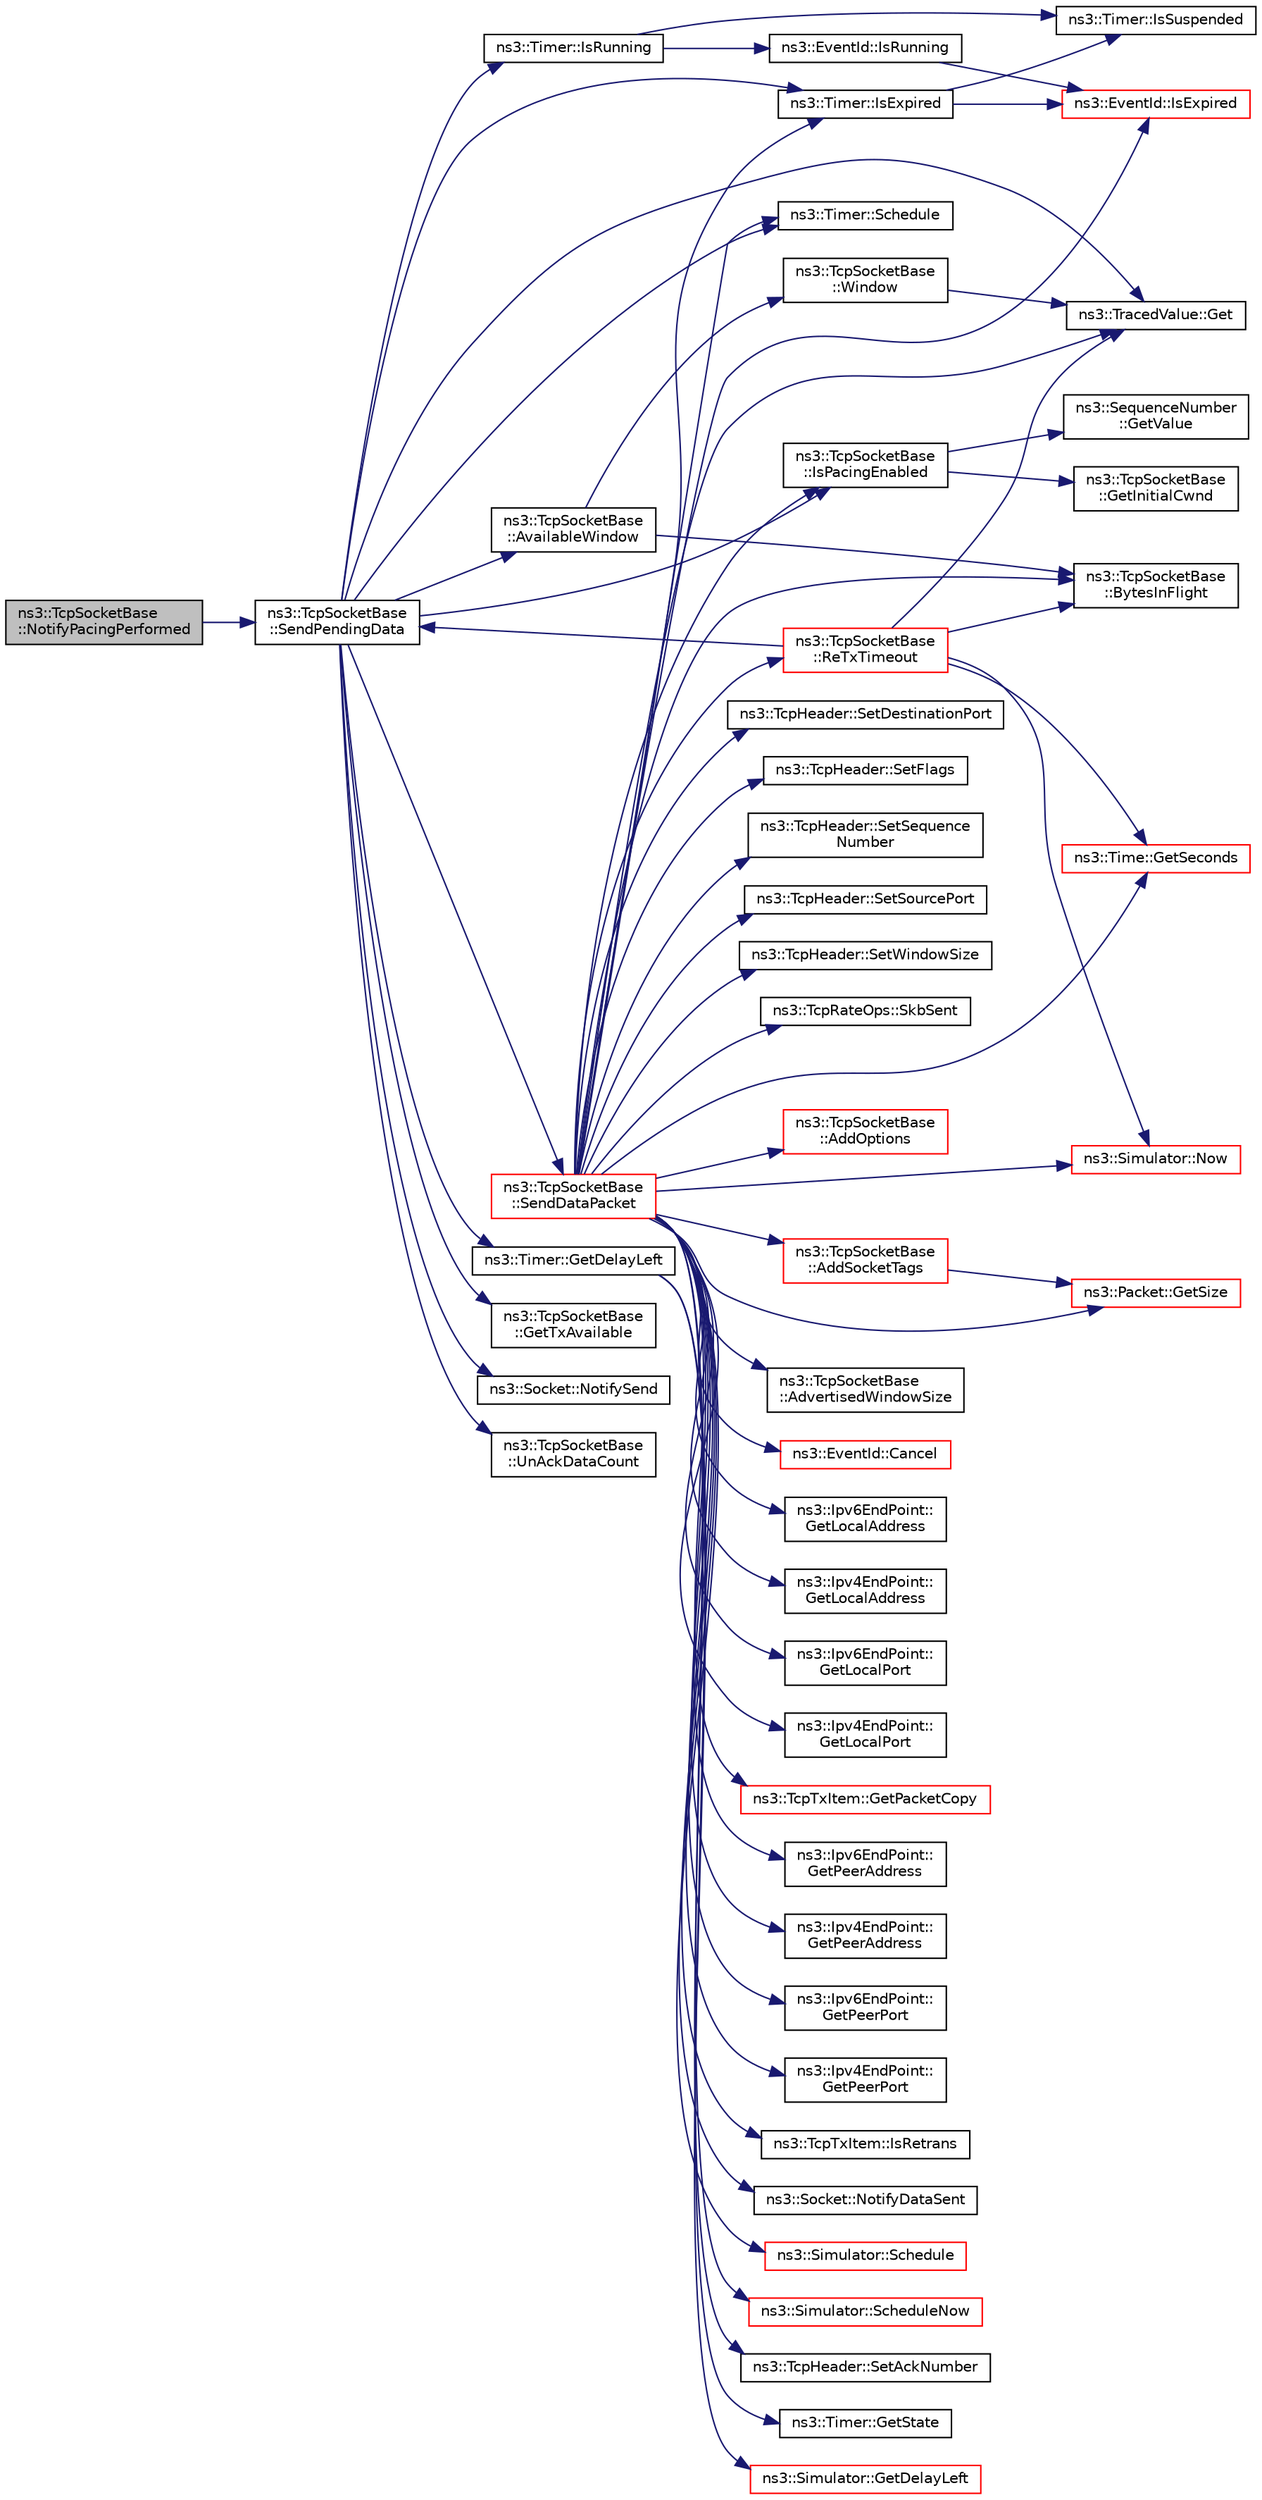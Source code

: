 digraph "ns3::TcpSocketBase::NotifyPacingPerformed"
{
 // LATEX_PDF_SIZE
  edge [fontname="Helvetica",fontsize="10",labelfontname="Helvetica",labelfontsize="10"];
  node [fontname="Helvetica",fontsize="10",shape=record];
  rankdir="LR";
  Node1 [label="ns3::TcpSocketBase\l::NotifyPacingPerformed",height=0.2,width=0.4,color="black", fillcolor="grey75", style="filled", fontcolor="black",tooltip="Notify Pacing."];
  Node1 -> Node2 [color="midnightblue",fontsize="10",style="solid",fontname="Helvetica"];
  Node2 [label="ns3::TcpSocketBase\l::SendPendingData",height=0.2,width=0.4,color="black", fillcolor="white", style="filled",URL="$classns3_1_1_tcp_socket_base.html#a129ac0ec5fc399fa7c5552c615ae6562",tooltip="Send as much pending data as possible according to the Tx window."];
  Node2 -> Node3 [color="midnightblue",fontsize="10",style="solid",fontname="Helvetica"];
  Node3 [label="ns3::TcpSocketBase\l::AvailableWindow",height=0.2,width=0.4,color="black", fillcolor="white", style="filled",URL="$classns3_1_1_tcp_socket_base.html#a8386ec66b2fde52ef37e67c5265dae96",tooltip="Return unfilled portion of window."];
  Node3 -> Node4 [color="midnightblue",fontsize="10",style="solid",fontname="Helvetica"];
  Node4 [label="ns3::TcpSocketBase\l::BytesInFlight",height=0.2,width=0.4,color="black", fillcolor="white", style="filled",URL="$classns3_1_1_tcp_socket_base.html#a4f2b484c1f51d637f65f961549865156",tooltip="Return total bytes in flight."];
  Node3 -> Node5 [color="midnightblue",fontsize="10",style="solid",fontname="Helvetica"];
  Node5 [label="ns3::TcpSocketBase\l::Window",height=0.2,width=0.4,color="black", fillcolor="white", style="filled",URL="$classns3_1_1_tcp_socket_base.html#ac41bc37e8eacb3a90a889620a9afa3f0",tooltip="Return the max possible number of unacked bytes."];
  Node5 -> Node6 [color="midnightblue",fontsize="10",style="solid",fontname="Helvetica"];
  Node6 [label="ns3::TracedValue::Get",height=0.2,width=0.4,color="black", fillcolor="white", style="filled",URL="$classns3_1_1_traced_value.html#af77ce761fca6254db42c875dd1a4cdc6",tooltip="Get the underlying value."];
  Node2 -> Node6 [color="midnightblue",fontsize="10",style="solid",fontname="Helvetica"];
  Node2 -> Node7 [color="midnightblue",fontsize="10",style="solid",fontname="Helvetica"];
  Node7 [label="ns3::Timer::GetDelayLeft",height=0.2,width=0.4,color="black", fillcolor="white", style="filled",URL="$classns3_1_1_timer.html#abac4a4017e1e6cf26f403b09094e1622",tooltip=" "];
  Node7 -> Node8 [color="midnightblue",fontsize="10",style="solid",fontname="Helvetica"];
  Node8 [label="ns3::Simulator::GetDelayLeft",height=0.2,width=0.4,color="red", fillcolor="white", style="filled",URL="$classns3_1_1_simulator.html#af2c7b4285454aa5062bd2df2bb7a7ab9",tooltip="Get the remaining time until this event will execute."];
  Node7 -> Node61 [color="midnightblue",fontsize="10",style="solid",fontname="Helvetica"];
  Node61 [label="ns3::Timer::GetState",height=0.2,width=0.4,color="black", fillcolor="white", style="filled",URL="$classns3_1_1_timer.html#aadaef97e8a239517f4c153040dd8647f",tooltip=" "];
  Node2 -> Node62 [color="midnightblue",fontsize="10",style="solid",fontname="Helvetica"];
  Node62 [label="ns3::TcpSocketBase\l::GetTxAvailable",height=0.2,width=0.4,color="black", fillcolor="white", style="filled",URL="$classns3_1_1_tcp_socket_base.html#a5415a0b68efc61672176f11c0fb9a28d",tooltip="Returns the number of bytes which can be sent in a single call to Send."];
  Node2 -> Node63 [color="midnightblue",fontsize="10",style="solid",fontname="Helvetica"];
  Node63 [label="ns3::Timer::IsExpired",height=0.2,width=0.4,color="black", fillcolor="white", style="filled",URL="$classns3_1_1_timer.html#a1eb2f885fb19da1147c0a3b864e61ba7",tooltip=" "];
  Node63 -> Node64 [color="midnightblue",fontsize="10",style="solid",fontname="Helvetica"];
  Node64 [label="ns3::EventId::IsExpired",height=0.2,width=0.4,color="red", fillcolor="white", style="filled",URL="$classns3_1_1_event_id.html#acc25141054209b1a286a5471a51bd0c0",tooltip="This method is syntactic sugar for the ns3::Simulator::IsExpired method."];
  Node63 -> Node67 [color="midnightblue",fontsize="10",style="solid",fontname="Helvetica"];
  Node67 [label="ns3::Timer::IsSuspended",height=0.2,width=0.4,color="black", fillcolor="white", style="filled",URL="$classns3_1_1_timer.html#afa03ffd00196092856810684653ae8b7",tooltip=" "];
  Node2 -> Node68 [color="midnightblue",fontsize="10",style="solid",fontname="Helvetica"];
  Node68 [label="ns3::TcpSocketBase\l::IsPacingEnabled",height=0.2,width=0.4,color="black", fillcolor="white", style="filled",URL="$classns3_1_1_tcp_socket_base.html#a57588def67cb6220246254016602003d",tooltip="Return true if packets in the current window should be paced."];
  Node68 -> Node69 [color="midnightblue",fontsize="10",style="solid",fontname="Helvetica"];
  Node69 [label="ns3::TcpSocketBase\l::GetInitialCwnd",height=0.2,width=0.4,color="black", fillcolor="white", style="filled",URL="$classns3_1_1_tcp_socket_base.html#afe191257a6752cbaaab4135b6620df2d",tooltip="Get the initial Congestion Window."];
  Node68 -> Node70 [color="midnightblue",fontsize="10",style="solid",fontname="Helvetica"];
  Node70 [label="ns3::SequenceNumber\l::GetValue",height=0.2,width=0.4,color="black", fillcolor="white", style="filled",URL="$classns3_1_1_sequence_number.html#ac16a0b2c43ad7e157edb610e858b309f",tooltip="Extracts the numeric value of the sequence number."];
  Node2 -> Node71 [color="midnightblue",fontsize="10",style="solid",fontname="Helvetica"];
  Node71 [label="ns3::Timer::IsRunning",height=0.2,width=0.4,color="black", fillcolor="white", style="filled",URL="$classns3_1_1_timer.html#a61d41095033226fc041d7e9d16dc5f84",tooltip=" "];
  Node71 -> Node72 [color="midnightblue",fontsize="10",style="solid",fontname="Helvetica"];
  Node72 [label="ns3::EventId::IsRunning",height=0.2,width=0.4,color="black", fillcolor="white", style="filled",URL="$classns3_1_1_event_id.html#a8b41e6f8c54db6bede8a7dcaf917074a",tooltip="This method is syntactic sugar for !IsExpired()."];
  Node72 -> Node64 [color="midnightblue",fontsize="10",style="solid",fontname="Helvetica"];
  Node71 -> Node67 [color="midnightblue",fontsize="10",style="solid",fontname="Helvetica"];
  Node2 -> Node73 [color="midnightblue",fontsize="10",style="solid",fontname="Helvetica"];
  Node73 [label="ns3::Socket::NotifySend",height=0.2,width=0.4,color="black", fillcolor="white", style="filled",URL="$classns3_1_1_socket.html#a34cd5de5b9feeadd6ba8973b954c3d5f",tooltip="Notify through the callback (if set) that some data have been sent."];
  Node2 -> Node74 [color="midnightblue",fontsize="10",style="solid",fontname="Helvetica"];
  Node74 [label="ns3::Timer::Schedule",height=0.2,width=0.4,color="black", fillcolor="white", style="filled",URL="$classns3_1_1_timer.html#ac3345d696887578f518b19f359f7f94b",tooltip="Schedule a new event using the currently-configured delay, function, and arguments."];
  Node2 -> Node75 [color="midnightblue",fontsize="10",style="solid",fontname="Helvetica"];
  Node75 [label="ns3::TcpSocketBase\l::SendDataPacket",height=0.2,width=0.4,color="red", fillcolor="white", style="filled",URL="$classns3_1_1_tcp_socket_base.html#a677488c04da1df87f916953a40e1bd64",tooltip="Extract at most maxSize bytes from the TxBuffer at sequence seq, add the TCP header,..."];
  Node75 -> Node76 [color="midnightblue",fontsize="10",style="solid",fontname="Helvetica"];
  Node76 [label="ns3::TcpSocketBase\l::AddOptions",height=0.2,width=0.4,color="red", fillcolor="white", style="filled",URL="$classns3_1_1_tcp_socket_base.html#a55087ef950f5c2f4a7cdb8c825666955",tooltip="Add options to TcpHeader."];
  Node75 -> Node94 [color="midnightblue",fontsize="10",style="solid",fontname="Helvetica"];
  Node94 [label="ns3::TcpSocketBase\l::AddSocketTags",height=0.2,width=0.4,color="red", fillcolor="white", style="filled",URL="$classns3_1_1_tcp_socket_base.html#aff0f88774a2a2aba389da4590655a839",tooltip="Add Tags for the Socket."];
  Node94 -> Node107 [color="midnightblue",fontsize="10",style="solid",fontname="Helvetica"];
  Node107 [label="ns3::Packet::GetSize",height=0.2,width=0.4,color="red", fillcolor="white", style="filled",URL="$classns3_1_1_packet.html#afff7cb1ff518ee6dc0d424e10a5ad6ec",tooltip="Returns the the size in bytes of the packet (including the zero-filled initial payload)."];
  Node75 -> Node122 [color="midnightblue",fontsize="10",style="solid",fontname="Helvetica"];
  Node122 [label="ns3::TcpSocketBase\l::AdvertisedWindowSize",height=0.2,width=0.4,color="black", fillcolor="white", style="filled",URL="$classns3_1_1_tcp_socket_base.html#aa0bcf7701399b0a95fd68a1ce5ee8756",tooltip="The amount of Rx window announced to the peer."];
  Node75 -> Node4 [color="midnightblue",fontsize="10",style="solid",fontname="Helvetica"];
  Node75 -> Node123 [color="midnightblue",fontsize="10",style="solid",fontname="Helvetica"];
  Node123 [label="ns3::EventId::Cancel",height=0.2,width=0.4,color="red", fillcolor="white", style="filled",URL="$classns3_1_1_event_id.html#a993ae94e48e014e1afd47edb16db7a11",tooltip="This method is syntactic sugar for the ns3::Simulator::Cancel method."];
  Node75 -> Node6 [color="midnightblue",fontsize="10",style="solid",fontname="Helvetica"];
  Node75 -> Node126 [color="midnightblue",fontsize="10",style="solid",fontname="Helvetica"];
  Node126 [label="ns3::Ipv6EndPoint::\lGetLocalAddress",height=0.2,width=0.4,color="black", fillcolor="white", style="filled",URL="$classns3_1_1_ipv6_end_point.html#a1972cd26240d42cd75f93e12d9182976",tooltip="Get the local address."];
  Node75 -> Node127 [color="midnightblue",fontsize="10",style="solid",fontname="Helvetica"];
  Node127 [label="ns3::Ipv4EndPoint::\lGetLocalAddress",height=0.2,width=0.4,color="black", fillcolor="white", style="filled",URL="$classns3_1_1_ipv4_end_point.html#ae08283e26ace5880c3172ea5d803b6f8",tooltip="Get the local address."];
  Node75 -> Node128 [color="midnightblue",fontsize="10",style="solid",fontname="Helvetica"];
  Node128 [label="ns3::Ipv6EndPoint::\lGetLocalPort",height=0.2,width=0.4,color="black", fillcolor="white", style="filled",URL="$classns3_1_1_ipv6_end_point.html#a39a9fd4aa85a8ecbbf2d6c84d589080b",tooltip="Get the local port."];
  Node75 -> Node129 [color="midnightblue",fontsize="10",style="solid",fontname="Helvetica"];
  Node129 [label="ns3::Ipv4EndPoint::\lGetLocalPort",height=0.2,width=0.4,color="black", fillcolor="white", style="filled",URL="$classns3_1_1_ipv4_end_point.html#aab137f64770abf94f0b8a81217a0b106",tooltip="Get the local port."];
  Node75 -> Node130 [color="midnightblue",fontsize="10",style="solid",fontname="Helvetica"];
  Node130 [label="ns3::TcpTxItem::GetPacketCopy",height=0.2,width=0.4,color="red", fillcolor="white", style="filled",URL="$classns3_1_1_tcp_tx_item.html#ad2985d9ac38e3ea10a10f23f1bff536c",tooltip="Get a copy of the Packet underlying this item."];
  Node75 -> Node132 [color="midnightblue",fontsize="10",style="solid",fontname="Helvetica"];
  Node132 [label="ns3::Ipv6EndPoint::\lGetPeerAddress",height=0.2,width=0.4,color="black", fillcolor="white", style="filled",URL="$classns3_1_1_ipv6_end_point.html#aa48c776ae54d85cf0f6a61a80d7b4cd8",tooltip="Get the peer address."];
  Node75 -> Node133 [color="midnightblue",fontsize="10",style="solid",fontname="Helvetica"];
  Node133 [label="ns3::Ipv4EndPoint::\lGetPeerAddress",height=0.2,width=0.4,color="black", fillcolor="white", style="filled",URL="$classns3_1_1_ipv4_end_point.html#a3faf5ec4dce2e951a6ade79758e2075d",tooltip="Get the peer address."];
  Node75 -> Node134 [color="midnightblue",fontsize="10",style="solid",fontname="Helvetica"];
  Node134 [label="ns3::Ipv6EndPoint::\lGetPeerPort",height=0.2,width=0.4,color="black", fillcolor="white", style="filled",URL="$classns3_1_1_ipv6_end_point.html#ac200f6b424104280ec1e55a415ed96fd",tooltip="Get the peer port."];
  Node75 -> Node135 [color="midnightblue",fontsize="10",style="solid",fontname="Helvetica"];
  Node135 [label="ns3::Ipv4EndPoint::\lGetPeerPort",height=0.2,width=0.4,color="black", fillcolor="white", style="filled",URL="$classns3_1_1_ipv4_end_point.html#a0954ccf4be313b3a2992894ae2baf1c6",tooltip="Get the peer port."];
  Node75 -> Node136 [color="midnightblue",fontsize="10",style="solid",fontname="Helvetica"];
  Node136 [label="ns3::Time::GetSeconds",height=0.2,width=0.4,color="red", fillcolor="white", style="filled",URL="$classns3_1_1_time.html#a27cb7c22324e0447740929b024dbeb66",tooltip="Get an approximation of the time stored in this instance in the indicated unit."];
  Node75 -> Node107 [color="midnightblue",fontsize="10",style="solid",fontname="Helvetica"];
  Node75 -> Node64 [color="midnightblue",fontsize="10",style="solid",fontname="Helvetica"];
  Node75 -> Node63 [color="midnightblue",fontsize="10",style="solid",fontname="Helvetica"];
  Node75 -> Node68 [color="midnightblue",fontsize="10",style="solid",fontname="Helvetica"];
  Node75 -> Node142 [color="midnightblue",fontsize="10",style="solid",fontname="Helvetica"];
  Node142 [label="ns3::TcpTxItem::IsRetrans",height=0.2,width=0.4,color="black", fillcolor="white", style="filled",URL="$classns3_1_1_tcp_tx_item.html#aaaac747f20d255c9467357fe737334d1",tooltip="Is the item retransmitted?"];
  Node75 -> Node143 [color="midnightblue",fontsize="10",style="solid",fontname="Helvetica"];
  Node143 [label="ns3::Socket::NotifyDataSent",height=0.2,width=0.4,color="black", fillcolor="white", style="filled",URL="$classns3_1_1_socket.html#ae478fc503f7041a1da5e9db361f1ae20",tooltip="Notify through the callback (if set) that some data have been sent."];
  Node75 -> Node47 [color="midnightblue",fontsize="10",style="solid",fontname="Helvetica"];
  Node47 [label="ns3::Simulator::Now",height=0.2,width=0.4,color="red", fillcolor="white", style="filled",URL="$classns3_1_1_simulator.html#ac3178fa975b419f7875e7105be122800",tooltip="Return the current simulation virtual time."];
  Node75 -> Node144 [color="midnightblue",fontsize="10",style="solid",fontname="Helvetica"];
  Node144 [label="ns3::TcpSocketBase\l::ReTxTimeout",height=0.2,width=0.4,color="red", fillcolor="white", style="filled",URL="$classns3_1_1_tcp_socket_base.html#a60bb6a7cfb5855bba206606174d50c5e",tooltip="An RTO event happened."];
  Node144 -> Node4 [color="midnightblue",fontsize="10",style="solid",fontname="Helvetica"];
  Node144 -> Node6 [color="midnightblue",fontsize="10",style="solid",fontname="Helvetica"];
  Node144 -> Node136 [color="midnightblue",fontsize="10",style="solid",fontname="Helvetica"];
  Node144 -> Node47 [color="midnightblue",fontsize="10",style="solid",fontname="Helvetica"];
  Node144 -> Node2 [color="midnightblue",fontsize="10",style="solid",fontname="Helvetica"];
  Node75 -> Node163 [color="midnightblue",fontsize="10",style="solid",fontname="Helvetica"];
  Node163 [label="ns3::Simulator::Schedule",height=0.2,width=0.4,color="red", fillcolor="white", style="filled",URL="$classns3_1_1_simulator.html#a3da7d28335c8ac0e3e86781f766df241",tooltip="Schedule an event to expire after delay."];
  Node75 -> Node74 [color="midnightblue",fontsize="10",style="solid",fontname="Helvetica"];
  Node75 -> Node182 [color="midnightblue",fontsize="10",style="solid",fontname="Helvetica"];
  Node182 [label="ns3::Simulator::ScheduleNow",height=0.2,width=0.4,color="red", fillcolor="white", style="filled",URL="$classns3_1_1_simulator.html#ab8a8b58feaa12f531175df5fd355c362",tooltip="Schedule an event to expire Now."];
  Node75 -> Node175 [color="midnightblue",fontsize="10",style="solid",fontname="Helvetica"];
  Node175 [label="ns3::TcpHeader::SetAckNumber",height=0.2,width=0.4,color="black", fillcolor="white", style="filled",URL="$classns3_1_1_tcp_header.html#ad594a427a382dc395261a94749e1878c",tooltip="Set the ACK number."];
  Node75 -> Node176 [color="midnightblue",fontsize="10",style="solid",fontname="Helvetica"];
  Node176 [label="ns3::TcpHeader::SetDestinationPort",height=0.2,width=0.4,color="black", fillcolor="white", style="filled",URL="$classns3_1_1_tcp_header.html#a3259c06373ba4261eaaaed0cbf40cad3",tooltip="Set the destination port."];
  Node75 -> Node177 [color="midnightblue",fontsize="10",style="solid",fontname="Helvetica"];
  Node177 [label="ns3::TcpHeader::SetFlags",height=0.2,width=0.4,color="black", fillcolor="white", style="filled",URL="$classns3_1_1_tcp_header.html#a6574356013e9c62b4543486f640f6be6",tooltip="Set flags of the header."];
  Node75 -> Node178 [color="midnightblue",fontsize="10",style="solid",fontname="Helvetica"];
  Node178 [label="ns3::TcpHeader::SetSequence\lNumber",height=0.2,width=0.4,color="black", fillcolor="white", style="filled",URL="$classns3_1_1_tcp_header.html#a3483eb1604d7db47b1163b02f74bcc25",tooltip="Set the sequence Number."];
  Node75 -> Node179 [color="midnightblue",fontsize="10",style="solid",fontname="Helvetica"];
  Node179 [label="ns3::TcpHeader::SetSourcePort",height=0.2,width=0.4,color="black", fillcolor="white", style="filled",URL="$classns3_1_1_tcp_header.html#aceb2630b3d43118ee576aec58f55a0ff",tooltip="Set the source port."];
  Node75 -> Node180 [color="midnightblue",fontsize="10",style="solid",fontname="Helvetica"];
  Node180 [label="ns3::TcpHeader::SetWindowSize",height=0.2,width=0.4,color="black", fillcolor="white", style="filled",URL="$classns3_1_1_tcp_header.html#a659d7fc71c808249fe76fd5b667baf34",tooltip="Set the window size."];
  Node75 -> Node185 [color="midnightblue",fontsize="10",style="solid",fontname="Helvetica"];
  Node185 [label="ns3::TcpRateOps::SkbSent",height=0.2,width=0.4,color="black", fillcolor="white", style="filled",URL="$classns3_1_1_tcp_rate_ops.html#a4ede6d558adfdf799853028bd59b2c71",tooltip="Put the rate information inside the sent skb."];
  Node2 -> Node186 [color="midnightblue",fontsize="10",style="solid",fontname="Helvetica"];
  Node186 [label="ns3::TcpSocketBase\l::UnAckDataCount",height=0.2,width=0.4,color="black", fillcolor="white", style="filled",URL="$classns3_1_1_tcp_socket_base.html#a5dd834b9b3ab7e93089a695ff17a9a6f",tooltip="Return count of number of unacked bytes."];
}
